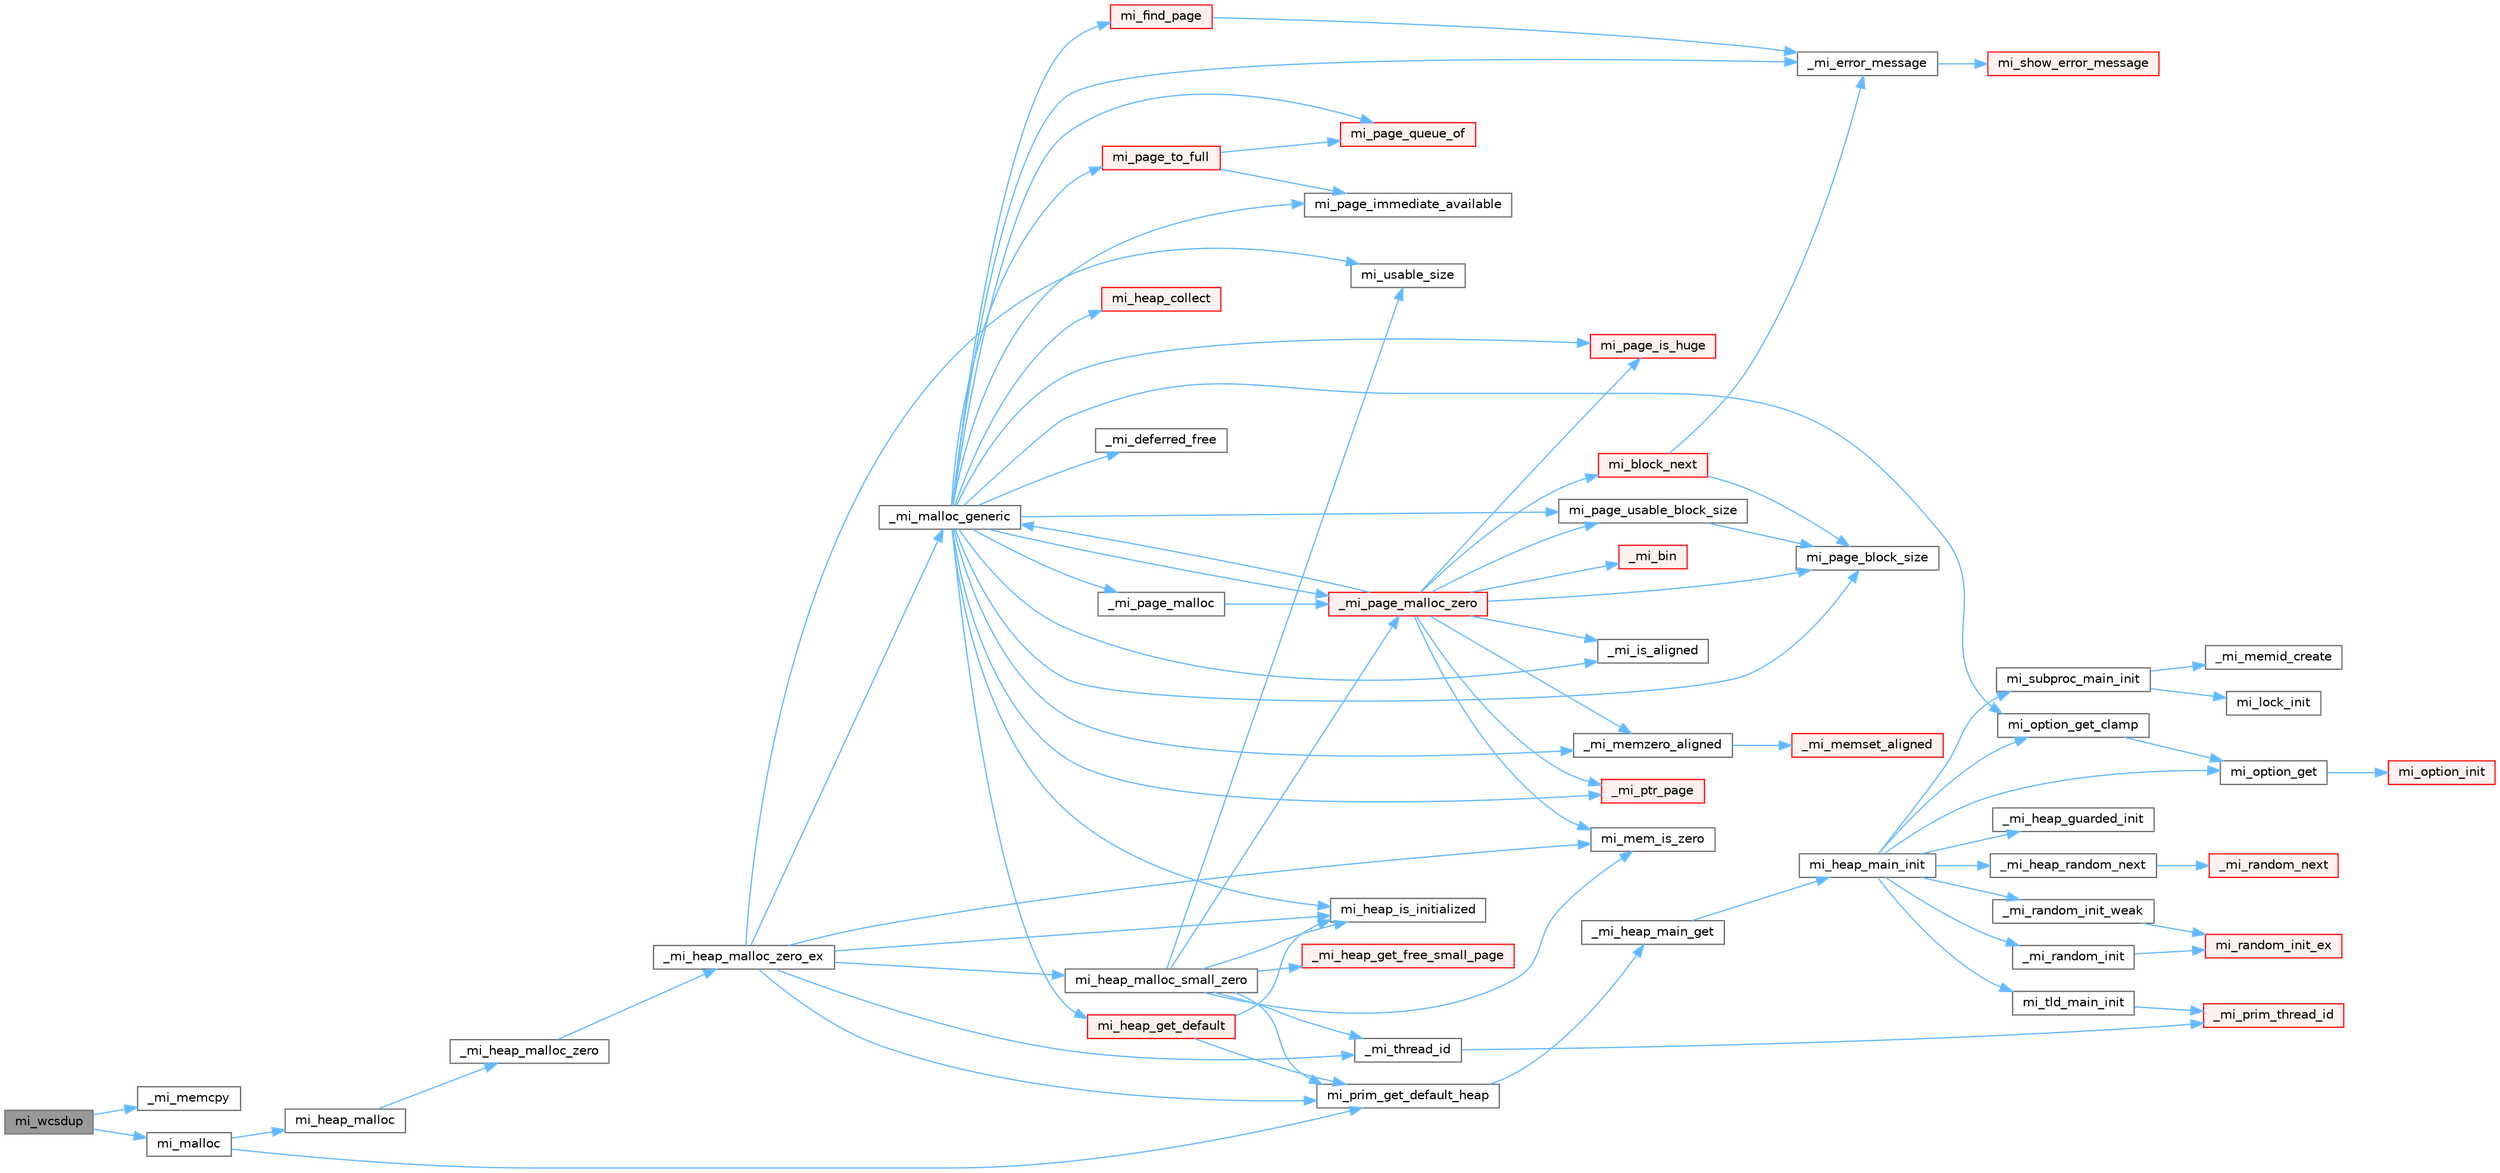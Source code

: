 digraph "mi_wcsdup"
{
 // LATEX_PDF_SIZE
  bgcolor="transparent";
  edge [fontname=Helvetica,fontsize=10,labelfontname=Helvetica,labelfontsize=10];
  node [fontname=Helvetica,fontsize=10,shape=box,height=0.2,width=0.4];
  rankdir="LR";
  Node1 [id="Node000001",label="mi_wcsdup",height=0.2,width=0.4,color="gray40", fillcolor="grey60", style="filled", fontcolor="black",tooltip=" "];
  Node1 -> Node2 [id="edge1_Node000001_Node000002",color="steelblue1",style="solid",tooltip=" "];
  Node2 [id="Node000002",label="_mi_memcpy",height=0.2,width=0.4,color="grey40", fillcolor="white", style="filled",URL="$_e_a_s_t_l_2packages_2mimalloc_2include_2mimalloc_2internal_8h.html#aced8405f24c39af46117066bb1633924",tooltip=" "];
  Node1 -> Node3 [id="edge2_Node000001_Node000003",color="steelblue1",style="solid",tooltip=" "];
  Node3 [id="Node000003",label="mi_malloc",height=0.2,width=0.4,color="grey40", fillcolor="white", style="filled",URL="$group__malloc.html#gae1dd97b542420c87ae085e822b1229e8",tooltip=" "];
  Node3 -> Node4 [id="edge3_Node000003_Node000004",color="steelblue1",style="solid",tooltip=" "];
  Node4 [id="Node000004",label="mi_heap_malloc",height=0.2,width=0.4,color="grey40", fillcolor="white", style="filled",URL="$group__heap.html#gab374e206c7034e0d899fb934e4f4a863",tooltip=" "];
  Node4 -> Node5 [id="edge4_Node000004_Node000005",color="steelblue1",style="solid",tooltip=" "];
  Node5 [id="Node000005",label="_mi_heap_malloc_zero",height=0.2,width=0.4,color="grey40", fillcolor="white", style="filled",URL="$alloc_8c.html#a4f6dd9bc8d4e47e98566ee77883d703e",tooltip=" "];
  Node5 -> Node6 [id="edge5_Node000005_Node000006",color="steelblue1",style="solid",tooltip=" "];
  Node6 [id="Node000006",label="_mi_heap_malloc_zero_ex",height=0.2,width=0.4,color="grey40", fillcolor="white", style="filled",URL="$alloc_8c.html#a834d11c48c89145e6844b786afa5b7f1",tooltip=" "];
  Node6 -> Node7 [id="edge6_Node000006_Node000007",color="steelblue1",style="solid",tooltip=" "];
  Node7 [id="Node000007",label="_mi_malloc_generic",height=0.2,width=0.4,color="grey40", fillcolor="white", style="filled",URL="$page_8c.html#adcb79462f17b2e37218412f941269aa7",tooltip=" "];
  Node7 -> Node8 [id="edge7_Node000007_Node000008",color="steelblue1",style="solid",tooltip=" "];
  Node8 [id="Node000008",label="_mi_deferred_free",height=0.2,width=0.4,color="grey40", fillcolor="white", style="filled",URL="$_e_a_s_t_l_2packages_2mimalloc_2include_2mimalloc_2internal_8h.html#aede81c520000cbb08ad669e096c94d51",tooltip=" "];
  Node7 -> Node9 [id="edge8_Node000007_Node000009",color="steelblue1",style="solid",tooltip=" "];
  Node9 [id="Node000009",label="_mi_error_message",height=0.2,width=0.4,color="grey40", fillcolor="white", style="filled",URL="$options_8c.html#a2bebc073bcaac71658e57bb260c2e426",tooltip=" "];
  Node9 -> Node10 [id="edge9_Node000009_Node000010",color="steelblue1",style="solid",tooltip=" "];
  Node10 [id="Node000010",label="mi_show_error_message",height=0.2,width=0.4,color="red", fillcolor="#FFF0F0", style="filled",URL="$options_8c.html#a025f32c63014753e87fd7a579d2bb8aa",tooltip=" "];
  Node7 -> Node46 [id="edge10_Node000007_Node000046",color="steelblue1",style="solid",tooltip=" "];
  Node46 [id="Node000046",label="_mi_is_aligned",height=0.2,width=0.4,color="grey40", fillcolor="white", style="filled",URL="$_e_a_s_t_l_2packages_2mimalloc_2include_2mimalloc_2internal_8h.html#ad446ae4d82cbdbd78dfbe46fa2330555",tooltip=" "];
  Node7 -> Node47 [id="edge11_Node000007_Node000047",color="steelblue1",style="solid",tooltip=" "];
  Node47 [id="Node000047",label="_mi_memzero_aligned",height=0.2,width=0.4,color="grey40", fillcolor="white", style="filled",URL="$_e_a_s_t_l_2packages_2mimalloc_2include_2mimalloc_2internal_8h.html#aa1d3beee9d492fc175ac2584e50fd8ea",tooltip=" "];
  Node47 -> Node48 [id="edge12_Node000047_Node000048",color="steelblue1",style="solid",tooltip=" "];
  Node48 [id="Node000048",label="_mi_memset_aligned",height=0.2,width=0.4,color="red", fillcolor="#FFF0F0", style="filled",URL="$_e_a_s_t_l_2packages_2mimalloc_2include_2mimalloc_2internal_8h.html#a770dbf90c89e7e7761f2f99c0fc28115",tooltip=" "];
  Node7 -> Node50 [id="edge13_Node000007_Node000050",color="steelblue1",style="solid",tooltip=" "];
  Node50 [id="Node000050",label="_mi_page_malloc",height=0.2,width=0.4,color="grey40", fillcolor="white", style="filled",URL="$alloc_8c.html#a97c32575c2b27f4dc75af2429c45819d",tooltip=" "];
  Node50 -> Node51 [id="edge14_Node000050_Node000051",color="steelblue1",style="solid",tooltip=" "];
  Node51 [id="Node000051",label="_mi_page_malloc_zero",height=0.2,width=0.4,color="red", fillcolor="#FFF0F0", style="filled",URL="$alloc_8c.html#afd278f60e743bee5d9df559422f3455b",tooltip=" "];
  Node51 -> Node52 [id="edge15_Node000051_Node000052",color="steelblue1",style="solid",tooltip=" "];
  Node52 [id="Node000052",label="_mi_bin",height=0.2,width=0.4,color="red", fillcolor="#FFF0F0", style="filled",URL="$page-queue_8c.html#a0d92abe27db4a21968468b2fe73473d6",tooltip=" "];
  Node51 -> Node46 [id="edge16_Node000051_Node000046",color="steelblue1",style="solid",tooltip=" "];
  Node51 -> Node7 [id="edge17_Node000051_Node000007",color="steelblue1",style="solid",tooltip=" "];
  Node51 -> Node47 [id="edge18_Node000051_Node000047",color="steelblue1",style="solid",tooltip=" "];
  Node51 -> Node58 [id="edge19_Node000051_Node000058",color="steelblue1",style="solid",tooltip=" "];
  Node58 [id="Node000058",label="_mi_ptr_page",height=0.2,width=0.4,color="red", fillcolor="#FFF0F0", style="filled",URL="$_e_a_s_t_l_2packages_2mimalloc_2include_2mimalloc_2internal_8h.html#acd84a462a2045538d19ecc56e6cc29f6",tooltip=" "];
  Node51 -> Node65 [id="edge20_Node000051_Node000065",color="steelblue1",style="solid",tooltip=" "];
  Node65 [id="Node000065",label="mi_block_next",height=0.2,width=0.4,color="red", fillcolor="#FFF0F0", style="filled",URL="$_e_a_s_t_l_2packages_2mimalloc_2include_2mimalloc_2internal_8h.html#aaa5daf3a8b3db89666b6861cbb1e2f96",tooltip=" "];
  Node65 -> Node9 [id="edge21_Node000065_Node000009",color="steelblue1",style="solid",tooltip=" "];
  Node65 -> Node73 [id="edge22_Node000065_Node000073",color="steelblue1",style="solid",tooltip=" "];
  Node73 [id="Node000073",label="mi_page_block_size",height=0.2,width=0.4,color="grey40", fillcolor="white", style="filled",URL="$_e_a_s_t_l_2packages_2mimalloc_2include_2mimalloc_2internal_8h.html#a6134893990c1f09da2b40092ceecc780",tooltip=" "];
  Node51 -> Node75 [id="edge23_Node000051_Node000075",color="steelblue1",style="solid",tooltip=" "];
  Node75 [id="Node000075",label="mi_mem_is_zero",height=0.2,width=0.4,color="grey40", fillcolor="white", style="filled",URL="$_e_a_s_t_l_2packages_2mimalloc_2include_2mimalloc_2internal_8h.html#a8391ae55dd6885bd38593f740fd349a4",tooltip=" "];
  Node51 -> Node73 [id="edge24_Node000051_Node000073",color="steelblue1",style="solid",tooltip=" "];
  Node51 -> Node76 [id="edge25_Node000051_Node000076",color="steelblue1",style="solid",tooltip=" "];
  Node76 [id="Node000076",label="mi_page_is_huge",height=0.2,width=0.4,color="red", fillcolor="#FFF0F0", style="filled",URL="$_e_a_s_t_l_2packages_2mimalloc_2include_2mimalloc_2internal_8h.html#aebe1b18846bd3fc16de5b52cd2250bec",tooltip=" "];
  Node51 -> Node79 [id="edge26_Node000051_Node000079",color="steelblue1",style="solid",tooltip=" "];
  Node79 [id="Node000079",label="mi_page_usable_block_size",height=0.2,width=0.4,color="grey40", fillcolor="white", style="filled",URL="$_e_a_s_t_l_2packages_2mimalloc_2include_2mimalloc_2internal_8h.html#a432abca03d059a7d40d8d39617afc8f7",tooltip=" "];
  Node79 -> Node73 [id="edge27_Node000079_Node000073",color="steelblue1",style="solid",tooltip=" "];
  Node7 -> Node51 [id="edge28_Node000007_Node000051",color="steelblue1",style="solid",tooltip=" "];
  Node7 -> Node58 [id="edge29_Node000007_Node000058",color="steelblue1",style="solid",tooltip=" "];
  Node7 -> Node83 [id="edge30_Node000007_Node000083",color="steelblue1",style="solid",tooltip=" "];
  Node83 [id="Node000083",label="mi_find_page",height=0.2,width=0.4,color="red", fillcolor="#FFF0F0", style="filled",URL="$page_8c.html#aeaa06e36da1cb82dbf0f99e7742ecff8",tooltip=" "];
  Node83 -> Node9 [id="edge31_Node000083_Node000009",color="steelblue1",style="solid",tooltip=" "];
  Node7 -> Node395 [id="edge32_Node000007_Node000395",color="steelblue1",style="solid",tooltip=" "];
  Node395 [id="Node000395",label="mi_heap_collect",height=0.2,width=0.4,color="red", fillcolor="#FFF0F0", style="filled",URL="$group__heap.html#ga7922f7495cde30b1984d0e6072419298",tooltip="Release outstanding resources in a specific heap."];
  Node7 -> Node407 [id="edge33_Node000007_Node000407",color="steelblue1",style="solid",tooltip=" "];
  Node407 [id="Node000407",label="mi_heap_get_default",height=0.2,width=0.4,color="red", fillcolor="#FFF0F0", style="filled",URL="$group__heap.html#ga14c667a6e2c5d28762d8cb7d4e057909",tooltip=" "];
  Node407 -> Node397 [id="edge34_Node000407_Node000397",color="steelblue1",style="solid",tooltip=" "];
  Node397 [id="Node000397",label="mi_heap_is_initialized",height=0.2,width=0.4,color="grey40", fillcolor="white", style="filled",URL="$_e_a_s_t_l_2packages_2mimalloc_2include_2mimalloc_2internal_8h.html#a320c7d8a15c57974d3b105558a2a55e6",tooltip=" "];
  Node407 -> Node310 [id="edge35_Node000407_Node000310",color="steelblue1",style="solid",tooltip=" "];
  Node310 [id="Node000310",label="mi_prim_get_default_heap",height=0.2,width=0.4,color="grey40", fillcolor="white", style="filled",URL="$prim_8h.html#a986e62564728229db3ccecbd6e97fd98",tooltip=" "];
  Node310 -> Node311 [id="edge36_Node000310_Node000311",color="steelblue1",style="solid",tooltip=" "];
  Node311 [id="Node000311",label="_mi_heap_main_get",height=0.2,width=0.4,color="grey40", fillcolor="white", style="filled",URL="$_e_a_s_t_l_2packages_2mimalloc_2src_2init_8c.html#a1feeb4148fb048caf23361152895a55c",tooltip=" "];
  Node311 -> Node312 [id="edge37_Node000311_Node000312",color="steelblue1",style="solid",tooltip=" "];
  Node312 [id="Node000312",label="mi_heap_main_init",height=0.2,width=0.4,color="grey40", fillcolor="white", style="filled",URL="$_e_a_s_t_l_2packages_2mimalloc_2src_2init_8c.html#a5d8b12ae7942ecf3eb4e8ffd313a263a",tooltip=" "];
  Node312 -> Node313 [id="edge38_Node000312_Node000313",color="steelblue1",style="solid",tooltip=" "];
  Node313 [id="Node000313",label="_mi_heap_guarded_init",height=0.2,width=0.4,color="grey40", fillcolor="white", style="filled",URL="$_e_a_s_t_l_2packages_2mimalloc_2src_2init_8c.html#a70e3672a1e08dcb5e7e311d403693394",tooltip=" "];
  Node312 -> Node85 [id="edge39_Node000312_Node000085",color="steelblue1",style="solid",tooltip=" "];
  Node85 [id="Node000085",label="_mi_heap_random_next",height=0.2,width=0.4,color="grey40", fillcolor="white", style="filled",URL="$heap_8c.html#a68ddb5f2c595ea9d4e8d450342b4713c",tooltip=" "];
  Node85 -> Node86 [id="edge40_Node000085_Node000086",color="steelblue1",style="solid",tooltip=" "];
  Node86 [id="Node000086",label="_mi_random_next",height=0.2,width=0.4,color="red", fillcolor="#FFF0F0", style="filled",URL="$random_8c.html#ae7c0ab020aad85edd43240680cc4f76e",tooltip=" "];
  Node312 -> Node314 [id="edge41_Node000312_Node000314",color="steelblue1",style="solid",tooltip=" "];
  Node314 [id="Node000314",label="_mi_random_init",height=0.2,width=0.4,color="grey40", fillcolor="white", style="filled",URL="$random_8c.html#aca9dc8a900f1b727e326063778b2eee1",tooltip=" "];
  Node314 -> Node315 [id="edge42_Node000314_Node000315",color="steelblue1",style="solid",tooltip=" "];
  Node315 [id="Node000315",label="mi_random_init_ex",height=0.2,width=0.4,color="red", fillcolor="#FFF0F0", style="filled",URL="$random_8c.html#ab23662b29a587205a8f597fa5a2e1de6",tooltip=" "];
  Node312 -> Node323 [id="edge43_Node000312_Node000323",color="steelblue1",style="solid",tooltip=" "];
  Node323 [id="Node000323",label="_mi_random_init_weak",height=0.2,width=0.4,color="grey40", fillcolor="white", style="filled",URL="$random_8c.html#a6bfdbdbf180aa56ff5697e0f2e3ca49a",tooltip=" "];
  Node323 -> Node315 [id="edge44_Node000323_Node000315",color="steelblue1",style="solid",tooltip=" "];
  Node312 -> Node12 [id="edge45_Node000312_Node000012",color="steelblue1",style="solid",tooltip=" "];
  Node12 [id="Node000012",label="mi_option_get",height=0.2,width=0.4,color="grey40", fillcolor="white", style="filled",URL="$group__options.html#ga7e8af195cc81d3fa64ccf2662caa565a",tooltip=" "];
  Node12 -> Node13 [id="edge46_Node000012_Node000013",color="steelblue1",style="solid",tooltip=" "];
  Node13 [id="Node000013",label="mi_option_init",height=0.2,width=0.4,color="red", fillcolor="#FFF0F0", style="filled",URL="$options_8c.html#a61970c5b942f29a5dea8a39742421cfe",tooltip=" "];
  Node312 -> Node248 [id="edge47_Node000312_Node000248",color="steelblue1",style="solid",tooltip=" "];
  Node248 [id="Node000248",label="mi_option_get_clamp",height=0.2,width=0.4,color="grey40", fillcolor="white", style="filled",URL="$group__options.html#ga96ad9c406338bd314cfe878cfc9bf723",tooltip=" "];
  Node248 -> Node12 [id="edge48_Node000248_Node000012",color="steelblue1",style="solid",tooltip=" "];
  Node312 -> Node324 [id="edge49_Node000312_Node000324",color="steelblue1",style="solid",tooltip=" "];
  Node324 [id="Node000324",label="mi_subproc_main_init",height=0.2,width=0.4,color="grey40", fillcolor="white", style="filled",URL="$_e_a_s_t_l_2packages_2mimalloc_2src_2init_8c.html#a51b6f4fa5d8cbde3881bf41e2a9d7a73",tooltip=" "];
  Node324 -> Node229 [id="edge50_Node000324_Node000229",color="steelblue1",style="solid",tooltip=" "];
  Node229 [id="Node000229",label="_mi_memid_create",height=0.2,width=0.4,color="grey40", fillcolor="white", style="filled",URL="$_e_a_s_t_l_2packages_2mimalloc_2include_2mimalloc_2internal_8h.html#a666352100ead3b22c4cd8ac803b1b1f8",tooltip=" "];
  Node324 -> Node325 [id="edge51_Node000324_Node000325",color="steelblue1",style="solid",tooltip=" "];
  Node325 [id="Node000325",label="mi_lock_init",height=0.2,width=0.4,color="grey40", fillcolor="white", style="filled",URL="$_e_a_s_t_l_2packages_2mimalloc_2include_2mimalloc_2atomic_8h.html#a0aad6b1ce67a3a8f2c712d86cadc125e",tooltip=" "];
  Node312 -> Node326 [id="edge52_Node000312_Node000326",color="steelblue1",style="solid",tooltip=" "];
  Node326 [id="Node000326",label="mi_tld_main_init",height=0.2,width=0.4,color="grey40", fillcolor="white", style="filled",URL="$_e_a_s_t_l_2packages_2mimalloc_2src_2init_8c.html#a5b314759773d0dc745240cdf90e7f1b0",tooltip=" "];
  Node326 -> Node28 [id="edge53_Node000326_Node000028",color="steelblue1",style="solid",tooltip=" "];
  Node28 [id="Node000028",label="_mi_prim_thread_id",height=0.2,width=0.4,color="red", fillcolor="#FFF0F0", style="filled",URL="$prim_8h.html#a3875c92cbb791d0a7c69bc1fd2df6804",tooltip=" "];
  Node7 -> Node397 [id="edge54_Node000007_Node000397",color="steelblue1",style="solid",tooltip=" "];
  Node7 -> Node248 [id="edge55_Node000007_Node000248",color="steelblue1",style="solid",tooltip=" "];
  Node7 -> Node73 [id="edge56_Node000007_Node000073",color="steelblue1",style="solid",tooltip=" "];
  Node7 -> Node110 [id="edge57_Node000007_Node000110",color="steelblue1",style="solid",tooltip=" "];
  Node110 [id="Node000110",label="mi_page_immediate_available",height=0.2,width=0.4,color="grey40", fillcolor="white", style="filled",URL="$_e_a_s_t_l_2packages_2mimalloc_2include_2mimalloc_2internal_8h.html#a87596f606325115ec4f43046dfd3d64a",tooltip=" "];
  Node7 -> Node76 [id="edge58_Node000007_Node000076",color="steelblue1",style="solid",tooltip=" "];
  Node7 -> Node269 [id="edge59_Node000007_Node000269",color="steelblue1",style="solid",tooltip=" "];
  Node269 [id="Node000269",label="mi_page_queue_of",height=0.2,width=0.4,color="red", fillcolor="#FFF0F0", style="filled",URL="$page-queue_8c.html#a59942bb22e34833289b85a5c70d81f97",tooltip=" "];
  Node7 -> Node387 [id="edge60_Node000007_Node000387",color="steelblue1",style="solid",tooltip=" "];
  Node387 [id="Node000387",label="mi_page_to_full",height=0.2,width=0.4,color="red", fillcolor="#FFF0F0", style="filled",URL="$page_8c.html#afb25978212749e522404ee1f2dd1a6d4",tooltip=" "];
  Node387 -> Node110 [id="edge61_Node000387_Node000110",color="steelblue1",style="solid",tooltip=" "];
  Node387 -> Node269 [id="edge62_Node000387_Node000269",color="steelblue1",style="solid",tooltip=" "];
  Node7 -> Node79 [id="edge63_Node000007_Node000079",color="steelblue1",style="solid",tooltip=" "];
  Node6 -> Node27 [id="edge64_Node000006_Node000027",color="steelblue1",style="solid",tooltip=" "];
  Node27 [id="Node000027",label="_mi_thread_id",height=0.2,width=0.4,color="grey40", fillcolor="white", style="filled",URL="$_e_a_s_t_l_2packages_2mimalloc_2src_2init_8c.html#a43068a36d7dea6ccf1e3558a27e22993",tooltip=" "];
  Node27 -> Node28 [id="edge65_Node000027_Node000028",color="steelblue1",style="solid",tooltip=" "];
  Node6 -> Node397 [id="edge66_Node000006_Node000397",color="steelblue1",style="solid",tooltip=" "];
  Node6 -> Node453 [id="edge67_Node000006_Node000453",color="steelblue1",style="solid",tooltip=" "];
  Node453 [id="Node000453",label="mi_heap_malloc_small_zero",height=0.2,width=0.4,color="grey40", fillcolor="white", style="filled",URL="$alloc_8c.html#aab0e350e54f352e66a6e8e161ac1cfbb",tooltip=" "];
  Node453 -> Node454 [id="edge68_Node000453_Node000454",color="steelblue1",style="solid",tooltip=" "];
  Node454 [id="Node000454",label="_mi_heap_get_free_small_page",height=0.2,width=0.4,color="red", fillcolor="#FFF0F0", style="filled",URL="$_e_a_s_t_l_2packages_2mimalloc_2include_2mimalloc_2internal_8h.html#a5ab9d8fb17d6213eb9789008e8d69ac1",tooltip=" "];
  Node453 -> Node51 [id="edge69_Node000453_Node000051",color="steelblue1",style="solid",tooltip=" "];
  Node453 -> Node27 [id="edge70_Node000453_Node000027",color="steelblue1",style="solid",tooltip=" "];
  Node453 -> Node397 [id="edge71_Node000453_Node000397",color="steelblue1",style="solid",tooltip=" "];
  Node453 -> Node75 [id="edge72_Node000453_Node000075",color="steelblue1",style="solid",tooltip=" "];
  Node453 -> Node310 [id="edge73_Node000453_Node000310",color="steelblue1",style="solid",tooltip=" "];
  Node453 -> Node455 [id="edge74_Node000453_Node000455",color="steelblue1",style="solid",tooltip=" "];
  Node455 [id="Node000455",label="mi_usable_size",height=0.2,width=0.4,color="grey40", fillcolor="white", style="filled",URL="$group__extended.html#ga089c859d9eddc5f9b4bd946cd53cebee",tooltip=" "];
  Node6 -> Node75 [id="edge75_Node000006_Node000075",color="steelblue1",style="solid",tooltip=" "];
  Node6 -> Node310 [id="edge76_Node000006_Node000310",color="steelblue1",style="solid",tooltip=" "];
  Node6 -> Node455 [id="edge77_Node000006_Node000455",color="steelblue1",style="solid",tooltip=" "];
  Node3 -> Node310 [id="edge78_Node000003_Node000310",color="steelblue1",style="solid",tooltip=" "];
}
